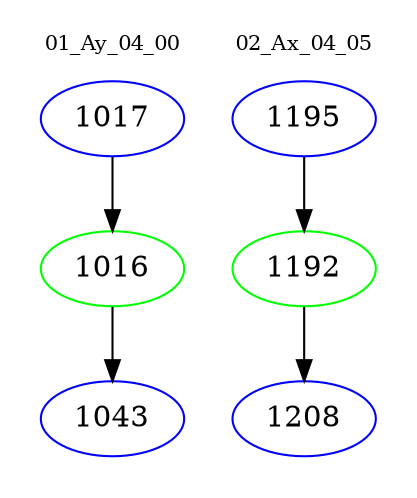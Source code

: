 digraph{
subgraph cluster_0 {
color = white
label = "01_Ay_04_00";
fontsize=10;
T0_1017 [label="1017", color="blue"]
T0_1017 -> T0_1016 [color="black"]
T0_1016 [label="1016", color="green"]
T0_1016 -> T0_1043 [color="black"]
T0_1043 [label="1043", color="blue"]
}
subgraph cluster_1 {
color = white
label = "02_Ax_04_05";
fontsize=10;
T1_1195 [label="1195", color="blue"]
T1_1195 -> T1_1192 [color="black"]
T1_1192 [label="1192", color="green"]
T1_1192 -> T1_1208 [color="black"]
T1_1208 [label="1208", color="blue"]
}
}
